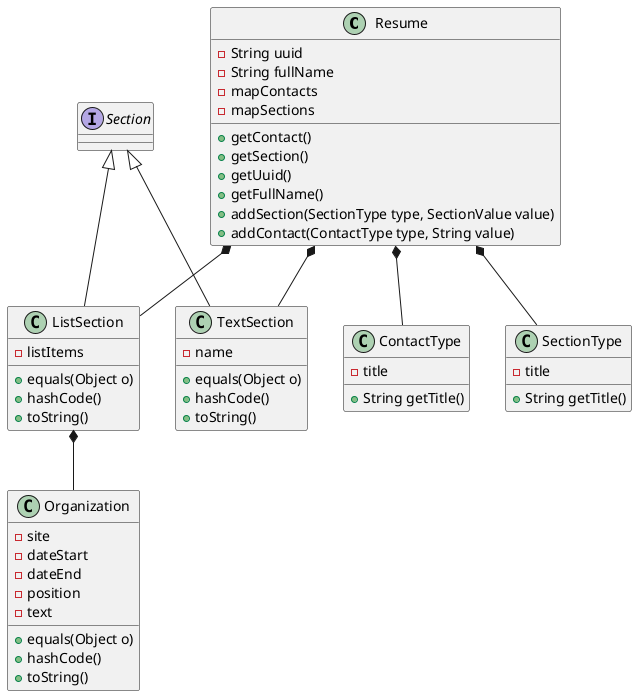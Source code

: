 @startuml
Class Resume {
- String uuid
- String fullName
- mapContacts
- mapSections
+getContact()
+getSection()
+getUuid()
+getFullName()
+addSection(SectionType type, SectionValue value)
+addContact(ContactType type, String value)
}

Class ListSection{
-listItems
+equals(Object o)
+hashCode()
+toString()
}

Interface Section{
}

Class TextSection{
-name
+equals(Object o)
+hashCode()
+toString()
}

Class Organization{
-site
-dateStart
-dateEnd
-position
-text
+equals(Object o)
+hashCode()
+toString()
}

Class ContactType {
-title
+String getTitle()
}

Class SectionType {
-title
+String getTitle()
}

Resume *-- SectionType
Resume *-- ContactType
Resume *-- ListSection
Resume *-- TextSection
ListSection *-- Organization
Section <|-- ListSection
Section <|-- TextSection
@enduml